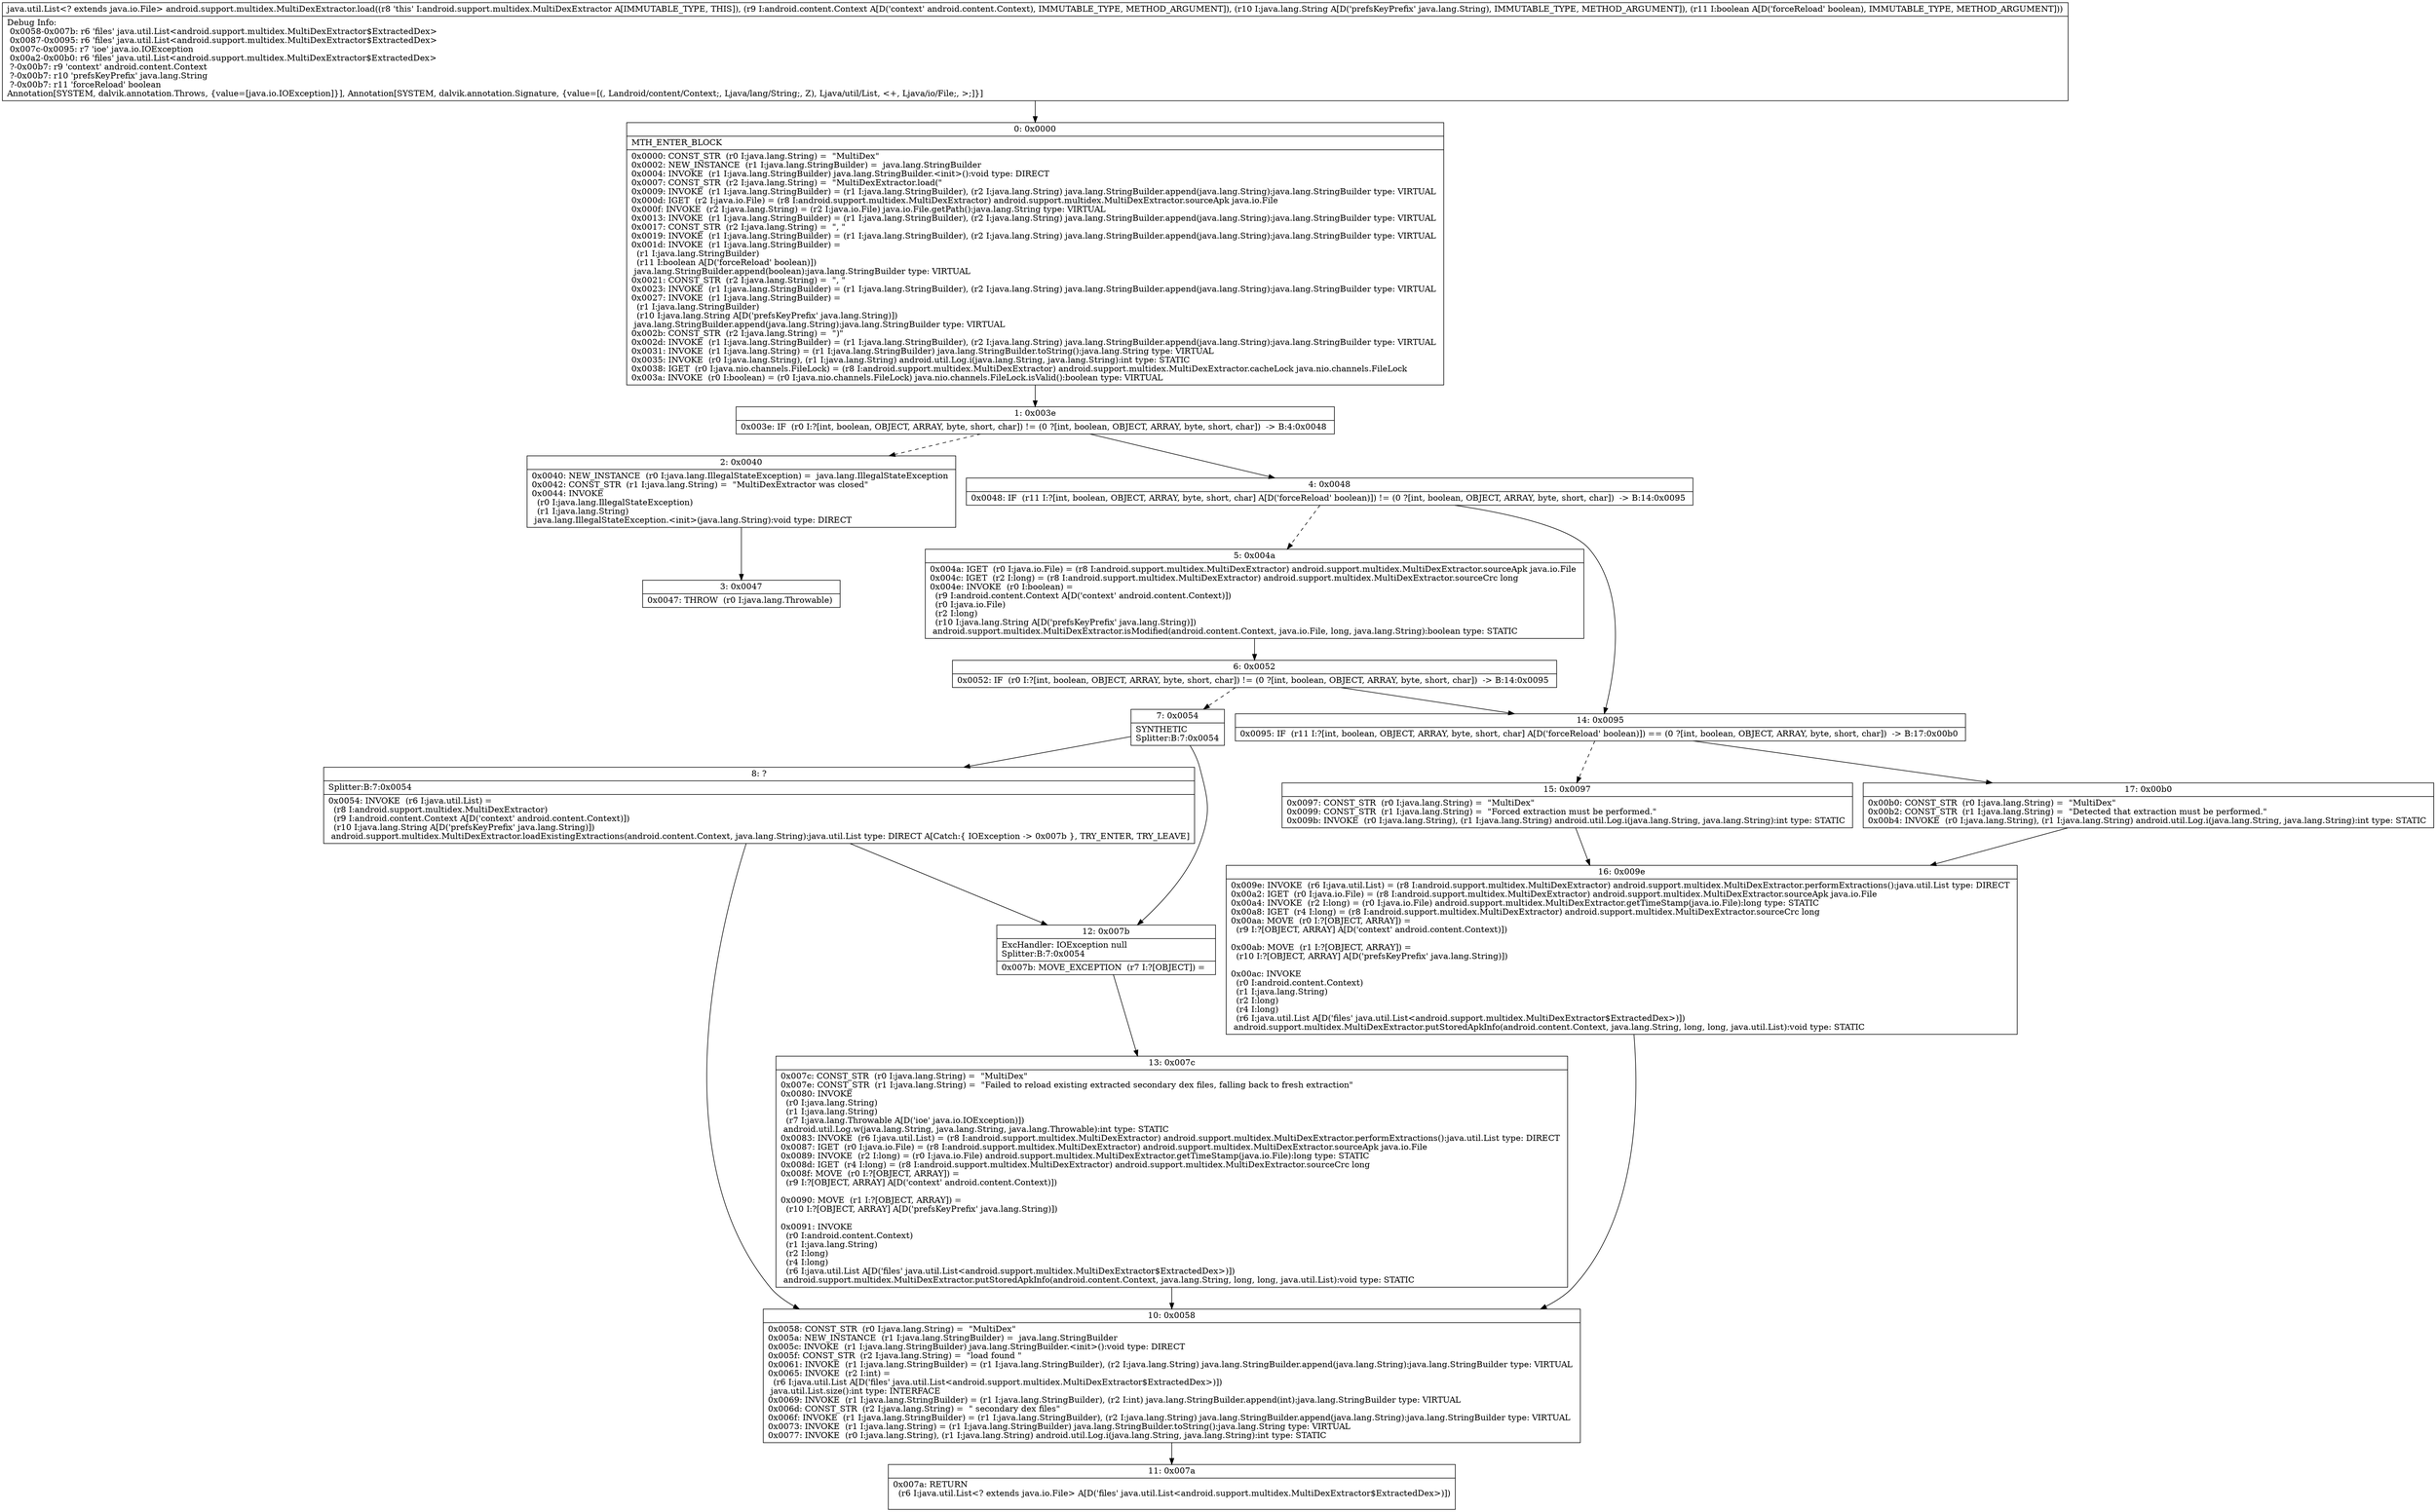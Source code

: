 digraph "CFG forandroid.support.multidex.MultiDexExtractor.load(Landroid\/content\/Context;Ljava\/lang\/String;Z)Ljava\/util\/List;" {
Node_0 [shape=record,label="{0\:\ 0x0000|MTH_ENTER_BLOCK\l|0x0000: CONST_STR  (r0 I:java.lang.String) =  \"MultiDex\" \l0x0002: NEW_INSTANCE  (r1 I:java.lang.StringBuilder) =  java.lang.StringBuilder \l0x0004: INVOKE  (r1 I:java.lang.StringBuilder) java.lang.StringBuilder.\<init\>():void type: DIRECT \l0x0007: CONST_STR  (r2 I:java.lang.String) =  \"MultiDexExtractor.load(\" \l0x0009: INVOKE  (r1 I:java.lang.StringBuilder) = (r1 I:java.lang.StringBuilder), (r2 I:java.lang.String) java.lang.StringBuilder.append(java.lang.String):java.lang.StringBuilder type: VIRTUAL \l0x000d: IGET  (r2 I:java.io.File) = (r8 I:android.support.multidex.MultiDexExtractor) android.support.multidex.MultiDexExtractor.sourceApk java.io.File \l0x000f: INVOKE  (r2 I:java.lang.String) = (r2 I:java.io.File) java.io.File.getPath():java.lang.String type: VIRTUAL \l0x0013: INVOKE  (r1 I:java.lang.StringBuilder) = (r1 I:java.lang.StringBuilder), (r2 I:java.lang.String) java.lang.StringBuilder.append(java.lang.String):java.lang.StringBuilder type: VIRTUAL \l0x0017: CONST_STR  (r2 I:java.lang.String) =  \", \" \l0x0019: INVOKE  (r1 I:java.lang.StringBuilder) = (r1 I:java.lang.StringBuilder), (r2 I:java.lang.String) java.lang.StringBuilder.append(java.lang.String):java.lang.StringBuilder type: VIRTUAL \l0x001d: INVOKE  (r1 I:java.lang.StringBuilder) = \l  (r1 I:java.lang.StringBuilder)\l  (r11 I:boolean A[D('forceReload' boolean)])\l java.lang.StringBuilder.append(boolean):java.lang.StringBuilder type: VIRTUAL \l0x0021: CONST_STR  (r2 I:java.lang.String) =  \", \" \l0x0023: INVOKE  (r1 I:java.lang.StringBuilder) = (r1 I:java.lang.StringBuilder), (r2 I:java.lang.String) java.lang.StringBuilder.append(java.lang.String):java.lang.StringBuilder type: VIRTUAL \l0x0027: INVOKE  (r1 I:java.lang.StringBuilder) = \l  (r1 I:java.lang.StringBuilder)\l  (r10 I:java.lang.String A[D('prefsKeyPrefix' java.lang.String)])\l java.lang.StringBuilder.append(java.lang.String):java.lang.StringBuilder type: VIRTUAL \l0x002b: CONST_STR  (r2 I:java.lang.String) =  \")\" \l0x002d: INVOKE  (r1 I:java.lang.StringBuilder) = (r1 I:java.lang.StringBuilder), (r2 I:java.lang.String) java.lang.StringBuilder.append(java.lang.String):java.lang.StringBuilder type: VIRTUAL \l0x0031: INVOKE  (r1 I:java.lang.String) = (r1 I:java.lang.StringBuilder) java.lang.StringBuilder.toString():java.lang.String type: VIRTUAL \l0x0035: INVOKE  (r0 I:java.lang.String), (r1 I:java.lang.String) android.util.Log.i(java.lang.String, java.lang.String):int type: STATIC \l0x0038: IGET  (r0 I:java.nio.channels.FileLock) = (r8 I:android.support.multidex.MultiDexExtractor) android.support.multidex.MultiDexExtractor.cacheLock java.nio.channels.FileLock \l0x003a: INVOKE  (r0 I:boolean) = (r0 I:java.nio.channels.FileLock) java.nio.channels.FileLock.isValid():boolean type: VIRTUAL \l}"];
Node_1 [shape=record,label="{1\:\ 0x003e|0x003e: IF  (r0 I:?[int, boolean, OBJECT, ARRAY, byte, short, char]) != (0 ?[int, boolean, OBJECT, ARRAY, byte, short, char])  \-\> B:4:0x0048 \l}"];
Node_2 [shape=record,label="{2\:\ 0x0040|0x0040: NEW_INSTANCE  (r0 I:java.lang.IllegalStateException) =  java.lang.IllegalStateException \l0x0042: CONST_STR  (r1 I:java.lang.String) =  \"MultiDexExtractor was closed\" \l0x0044: INVOKE  \l  (r0 I:java.lang.IllegalStateException)\l  (r1 I:java.lang.String)\l java.lang.IllegalStateException.\<init\>(java.lang.String):void type: DIRECT \l}"];
Node_3 [shape=record,label="{3\:\ 0x0047|0x0047: THROW  (r0 I:java.lang.Throwable) \l}"];
Node_4 [shape=record,label="{4\:\ 0x0048|0x0048: IF  (r11 I:?[int, boolean, OBJECT, ARRAY, byte, short, char] A[D('forceReload' boolean)]) != (0 ?[int, boolean, OBJECT, ARRAY, byte, short, char])  \-\> B:14:0x0095 \l}"];
Node_5 [shape=record,label="{5\:\ 0x004a|0x004a: IGET  (r0 I:java.io.File) = (r8 I:android.support.multidex.MultiDexExtractor) android.support.multidex.MultiDexExtractor.sourceApk java.io.File \l0x004c: IGET  (r2 I:long) = (r8 I:android.support.multidex.MultiDexExtractor) android.support.multidex.MultiDexExtractor.sourceCrc long \l0x004e: INVOKE  (r0 I:boolean) = \l  (r9 I:android.content.Context A[D('context' android.content.Context)])\l  (r0 I:java.io.File)\l  (r2 I:long)\l  (r10 I:java.lang.String A[D('prefsKeyPrefix' java.lang.String)])\l android.support.multidex.MultiDexExtractor.isModified(android.content.Context, java.io.File, long, java.lang.String):boolean type: STATIC \l}"];
Node_6 [shape=record,label="{6\:\ 0x0052|0x0052: IF  (r0 I:?[int, boolean, OBJECT, ARRAY, byte, short, char]) != (0 ?[int, boolean, OBJECT, ARRAY, byte, short, char])  \-\> B:14:0x0095 \l}"];
Node_7 [shape=record,label="{7\:\ 0x0054|SYNTHETIC\lSplitter:B:7:0x0054\l}"];
Node_8 [shape=record,label="{8\:\ ?|Splitter:B:7:0x0054\l|0x0054: INVOKE  (r6 I:java.util.List) = \l  (r8 I:android.support.multidex.MultiDexExtractor)\l  (r9 I:android.content.Context A[D('context' android.content.Context)])\l  (r10 I:java.lang.String A[D('prefsKeyPrefix' java.lang.String)])\l android.support.multidex.MultiDexExtractor.loadExistingExtractions(android.content.Context, java.lang.String):java.util.List type: DIRECT A[Catch:\{ IOException \-\> 0x007b \}, TRY_ENTER, TRY_LEAVE]\l}"];
Node_10 [shape=record,label="{10\:\ 0x0058|0x0058: CONST_STR  (r0 I:java.lang.String) =  \"MultiDex\" \l0x005a: NEW_INSTANCE  (r1 I:java.lang.StringBuilder) =  java.lang.StringBuilder \l0x005c: INVOKE  (r1 I:java.lang.StringBuilder) java.lang.StringBuilder.\<init\>():void type: DIRECT \l0x005f: CONST_STR  (r2 I:java.lang.String) =  \"load found \" \l0x0061: INVOKE  (r1 I:java.lang.StringBuilder) = (r1 I:java.lang.StringBuilder), (r2 I:java.lang.String) java.lang.StringBuilder.append(java.lang.String):java.lang.StringBuilder type: VIRTUAL \l0x0065: INVOKE  (r2 I:int) = \l  (r6 I:java.util.List A[D('files' java.util.List\<android.support.multidex.MultiDexExtractor$ExtractedDex\>)])\l java.util.List.size():int type: INTERFACE \l0x0069: INVOKE  (r1 I:java.lang.StringBuilder) = (r1 I:java.lang.StringBuilder), (r2 I:int) java.lang.StringBuilder.append(int):java.lang.StringBuilder type: VIRTUAL \l0x006d: CONST_STR  (r2 I:java.lang.String) =  \" secondary dex files\" \l0x006f: INVOKE  (r1 I:java.lang.StringBuilder) = (r1 I:java.lang.StringBuilder), (r2 I:java.lang.String) java.lang.StringBuilder.append(java.lang.String):java.lang.StringBuilder type: VIRTUAL \l0x0073: INVOKE  (r1 I:java.lang.String) = (r1 I:java.lang.StringBuilder) java.lang.StringBuilder.toString():java.lang.String type: VIRTUAL \l0x0077: INVOKE  (r0 I:java.lang.String), (r1 I:java.lang.String) android.util.Log.i(java.lang.String, java.lang.String):int type: STATIC \l}"];
Node_11 [shape=record,label="{11\:\ 0x007a|0x007a: RETURN  \l  (r6 I:java.util.List\<? extends java.io.File\> A[D('files' java.util.List\<android.support.multidex.MultiDexExtractor$ExtractedDex\>)])\l \l}"];
Node_12 [shape=record,label="{12\:\ 0x007b|ExcHandler: IOException null\lSplitter:B:7:0x0054\l|0x007b: MOVE_EXCEPTION  (r7 I:?[OBJECT]) =  \l}"];
Node_13 [shape=record,label="{13\:\ 0x007c|0x007c: CONST_STR  (r0 I:java.lang.String) =  \"MultiDex\" \l0x007e: CONST_STR  (r1 I:java.lang.String) =  \"Failed to reload existing extracted secondary dex files, falling back to fresh extraction\" \l0x0080: INVOKE  \l  (r0 I:java.lang.String)\l  (r1 I:java.lang.String)\l  (r7 I:java.lang.Throwable A[D('ioe' java.io.IOException)])\l android.util.Log.w(java.lang.String, java.lang.String, java.lang.Throwable):int type: STATIC \l0x0083: INVOKE  (r6 I:java.util.List) = (r8 I:android.support.multidex.MultiDexExtractor) android.support.multidex.MultiDexExtractor.performExtractions():java.util.List type: DIRECT \l0x0087: IGET  (r0 I:java.io.File) = (r8 I:android.support.multidex.MultiDexExtractor) android.support.multidex.MultiDexExtractor.sourceApk java.io.File \l0x0089: INVOKE  (r2 I:long) = (r0 I:java.io.File) android.support.multidex.MultiDexExtractor.getTimeStamp(java.io.File):long type: STATIC \l0x008d: IGET  (r4 I:long) = (r8 I:android.support.multidex.MultiDexExtractor) android.support.multidex.MultiDexExtractor.sourceCrc long \l0x008f: MOVE  (r0 I:?[OBJECT, ARRAY]) = \l  (r9 I:?[OBJECT, ARRAY] A[D('context' android.content.Context)])\l \l0x0090: MOVE  (r1 I:?[OBJECT, ARRAY]) = \l  (r10 I:?[OBJECT, ARRAY] A[D('prefsKeyPrefix' java.lang.String)])\l \l0x0091: INVOKE  \l  (r0 I:android.content.Context)\l  (r1 I:java.lang.String)\l  (r2 I:long)\l  (r4 I:long)\l  (r6 I:java.util.List A[D('files' java.util.List\<android.support.multidex.MultiDexExtractor$ExtractedDex\>)])\l android.support.multidex.MultiDexExtractor.putStoredApkInfo(android.content.Context, java.lang.String, long, long, java.util.List):void type: STATIC \l}"];
Node_14 [shape=record,label="{14\:\ 0x0095|0x0095: IF  (r11 I:?[int, boolean, OBJECT, ARRAY, byte, short, char] A[D('forceReload' boolean)]) == (0 ?[int, boolean, OBJECT, ARRAY, byte, short, char])  \-\> B:17:0x00b0 \l}"];
Node_15 [shape=record,label="{15\:\ 0x0097|0x0097: CONST_STR  (r0 I:java.lang.String) =  \"MultiDex\" \l0x0099: CONST_STR  (r1 I:java.lang.String) =  \"Forced extraction must be performed.\" \l0x009b: INVOKE  (r0 I:java.lang.String), (r1 I:java.lang.String) android.util.Log.i(java.lang.String, java.lang.String):int type: STATIC \l}"];
Node_16 [shape=record,label="{16\:\ 0x009e|0x009e: INVOKE  (r6 I:java.util.List) = (r8 I:android.support.multidex.MultiDexExtractor) android.support.multidex.MultiDexExtractor.performExtractions():java.util.List type: DIRECT \l0x00a2: IGET  (r0 I:java.io.File) = (r8 I:android.support.multidex.MultiDexExtractor) android.support.multidex.MultiDexExtractor.sourceApk java.io.File \l0x00a4: INVOKE  (r2 I:long) = (r0 I:java.io.File) android.support.multidex.MultiDexExtractor.getTimeStamp(java.io.File):long type: STATIC \l0x00a8: IGET  (r4 I:long) = (r8 I:android.support.multidex.MultiDexExtractor) android.support.multidex.MultiDexExtractor.sourceCrc long \l0x00aa: MOVE  (r0 I:?[OBJECT, ARRAY]) = \l  (r9 I:?[OBJECT, ARRAY] A[D('context' android.content.Context)])\l \l0x00ab: MOVE  (r1 I:?[OBJECT, ARRAY]) = \l  (r10 I:?[OBJECT, ARRAY] A[D('prefsKeyPrefix' java.lang.String)])\l \l0x00ac: INVOKE  \l  (r0 I:android.content.Context)\l  (r1 I:java.lang.String)\l  (r2 I:long)\l  (r4 I:long)\l  (r6 I:java.util.List A[D('files' java.util.List\<android.support.multidex.MultiDexExtractor$ExtractedDex\>)])\l android.support.multidex.MultiDexExtractor.putStoredApkInfo(android.content.Context, java.lang.String, long, long, java.util.List):void type: STATIC \l}"];
Node_17 [shape=record,label="{17\:\ 0x00b0|0x00b0: CONST_STR  (r0 I:java.lang.String) =  \"MultiDex\" \l0x00b2: CONST_STR  (r1 I:java.lang.String) =  \"Detected that extraction must be performed.\" \l0x00b4: INVOKE  (r0 I:java.lang.String), (r1 I:java.lang.String) android.util.Log.i(java.lang.String, java.lang.String):int type: STATIC \l}"];
MethodNode[shape=record,label="{java.util.List\<? extends java.io.File\> android.support.multidex.MultiDexExtractor.load((r8 'this' I:android.support.multidex.MultiDexExtractor A[IMMUTABLE_TYPE, THIS]), (r9 I:android.content.Context A[D('context' android.content.Context), IMMUTABLE_TYPE, METHOD_ARGUMENT]), (r10 I:java.lang.String A[D('prefsKeyPrefix' java.lang.String), IMMUTABLE_TYPE, METHOD_ARGUMENT]), (r11 I:boolean A[D('forceReload' boolean), IMMUTABLE_TYPE, METHOD_ARGUMENT]))  | Debug Info:\l  0x0058\-0x007b: r6 'files' java.util.List\<android.support.multidex.MultiDexExtractor$ExtractedDex\>\l  0x0087\-0x0095: r6 'files' java.util.List\<android.support.multidex.MultiDexExtractor$ExtractedDex\>\l  0x007c\-0x0095: r7 'ioe' java.io.IOException\l  0x00a2\-0x00b0: r6 'files' java.util.List\<android.support.multidex.MultiDexExtractor$ExtractedDex\>\l  ?\-0x00b7: r9 'context' android.content.Context\l  ?\-0x00b7: r10 'prefsKeyPrefix' java.lang.String\l  ?\-0x00b7: r11 'forceReload' boolean\lAnnotation[SYSTEM, dalvik.annotation.Throws, \{value=[java.io.IOException]\}], Annotation[SYSTEM, dalvik.annotation.Signature, \{value=[(, Landroid\/content\/Context;, Ljava\/lang\/String;, Z), Ljava\/util\/List, \<+, Ljava\/io\/File;, \>;]\}]\l}"];
MethodNode -> Node_0;
Node_0 -> Node_1;
Node_1 -> Node_2[style=dashed];
Node_1 -> Node_4;
Node_2 -> Node_3;
Node_4 -> Node_5[style=dashed];
Node_4 -> Node_14;
Node_5 -> Node_6;
Node_6 -> Node_7[style=dashed];
Node_6 -> Node_14;
Node_7 -> Node_8;
Node_7 -> Node_12;
Node_8 -> Node_12;
Node_8 -> Node_10;
Node_10 -> Node_11;
Node_12 -> Node_13;
Node_13 -> Node_10;
Node_14 -> Node_15[style=dashed];
Node_14 -> Node_17;
Node_15 -> Node_16;
Node_16 -> Node_10;
Node_17 -> Node_16;
}

